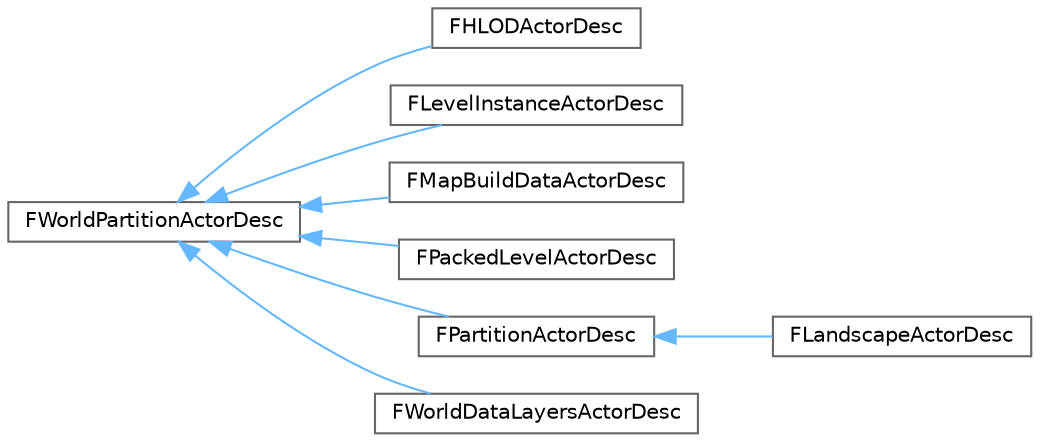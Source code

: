 digraph "Graphical Class Hierarchy"
{
 // INTERACTIVE_SVG=YES
 // LATEX_PDF_SIZE
  bgcolor="transparent";
  edge [fontname=Helvetica,fontsize=10,labelfontname=Helvetica,labelfontsize=10];
  node [fontname=Helvetica,fontsize=10,shape=box,height=0.2,width=0.4];
  rankdir="LR";
  Node0 [id="Node000000",label="FWorldPartitionActorDesc",height=0.2,width=0.4,color="grey40", fillcolor="white", style="filled",URL="$da/d0e/classFWorldPartitionActorDesc.html",tooltip="Represents a Actor Metadata (editor-only)"];
  Node0 -> Node1 [id="edge5223_Node000000_Node000001",dir="back",color="steelblue1",style="solid",tooltip=" "];
  Node1 [id="Node000001",label="FHLODActorDesc",height=0.2,width=0.4,color="grey40", fillcolor="white", style="filled",URL="$d4/d4e/classFHLODActorDesc.html",tooltip="ActorDesc for AWorldPartitionHLOD."];
  Node0 -> Node2 [id="edge5224_Node000000_Node000002",dir="back",color="steelblue1",style="solid",tooltip=" "];
  Node2 [id="Node000002",label="FLevelInstanceActorDesc",height=0.2,width=0.4,color="grey40", fillcolor="white", style="filled",URL="$d9/d65/classFLevelInstanceActorDesc.html",tooltip="ActorDesc for Actors that are part of a LevelInstanceActor Level."];
  Node0 -> Node3 [id="edge5225_Node000000_Node000003",dir="back",color="steelblue1",style="solid",tooltip=" "];
  Node3 [id="Node000003",label="FMapBuildDataActorDesc",height=0.2,width=0.4,color="grey40", fillcolor="white", style="filled",URL="$db/d43/classFMapBuildDataActorDesc.html",tooltip=" "];
  Node0 -> Node4 [id="edge5226_Node000000_Node000004",dir="back",color="steelblue1",style="solid",tooltip=" "];
  Node4 [id="Node000004",label="FPackedLevelActorDesc",height=0.2,width=0.4,color="grey40", fillcolor="white", style="filled",URL="$d8/d95/classFPackedLevelActorDesc.html",tooltip=" "];
  Node0 -> Node5 [id="edge5227_Node000000_Node000005",dir="back",color="steelblue1",style="solid",tooltip=" "];
  Node5 [id="Node000005",label="FPartitionActorDesc",height=0.2,width=0.4,color="grey40", fillcolor="white", style="filled",URL="$df/dd2/classFPartitionActorDesc.html",tooltip=" "];
  Node5 -> Node6 [id="edge5228_Node000005_Node000006",dir="back",color="steelblue1",style="solid",tooltip=" "];
  Node6 [id="Node000006",label="FLandscapeActorDesc",height=0.2,width=0.4,color="grey40", fillcolor="white", style="filled",URL="$d9/d0c/classFLandscapeActorDesc.html",tooltip="ActorDesc for LandscapeActors."];
  Node0 -> Node7 [id="edge5229_Node000000_Node000007",dir="back",color="steelblue1",style="solid",tooltip=" "];
  Node7 [id="Node000007",label="FWorldDataLayersActorDesc",height=0.2,width=0.4,color="grey40", fillcolor="white", style="filled",URL="$d5/dfd/classFWorldDataLayersActorDesc.html",tooltip="ActorDesc for AWorldDataLayers actors."];
}
